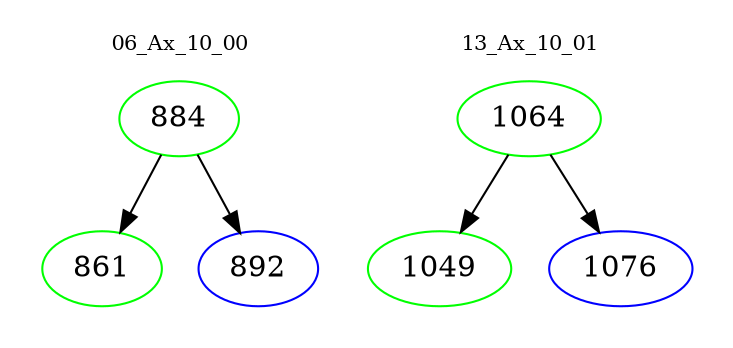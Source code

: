 digraph{
subgraph cluster_0 {
color = white
label = "06_Ax_10_00";
fontsize=10;
T0_884 [label="884", color="green"]
T0_884 -> T0_861 [color="black"]
T0_861 [label="861", color="green"]
T0_884 -> T0_892 [color="black"]
T0_892 [label="892", color="blue"]
}
subgraph cluster_1 {
color = white
label = "13_Ax_10_01";
fontsize=10;
T1_1064 [label="1064", color="green"]
T1_1064 -> T1_1049 [color="black"]
T1_1049 [label="1049", color="green"]
T1_1064 -> T1_1076 [color="black"]
T1_1076 [label="1076", color="blue"]
}
}
